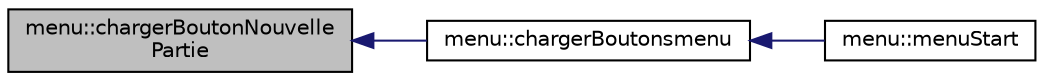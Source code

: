 digraph "menu::chargerBoutonNouvellePartie"
{
  edge [fontname="Helvetica",fontsize="10",labelfontname="Helvetica",labelfontsize="10"];
  node [fontname="Helvetica",fontsize="10",shape=record];
  rankdir="LR";
  Node12 [label="menu::chargerBoutonNouvelle\lPartie",height=0.2,width=0.4,color="black", fillcolor="grey75", style="filled", fontcolor="black"];
  Node12 -> Node13 [dir="back",color="midnightblue",fontsize="10",style="solid",fontname="Helvetica"];
  Node13 [label="menu::chargerBoutonsmenu",height=0.2,width=0.4,color="black", fillcolor="white", style="filled",URL="$classmenu.html#acf8e92d81eea07dc6b5dc023469a90ff",tooltip="genere tout les boutons des menu "];
  Node13 -> Node14 [dir="back",color="midnightblue",fontsize="10",style="solid",fontname="Helvetica"];
  Node14 [label="menu::menuStart",height=0.2,width=0.4,color="black", fillcolor="white", style="filled",URL="$classmenu.html#a0f6aa4e91d4c67fdb426e9d44d9ed177",tooltip="lance le menu "];
}
